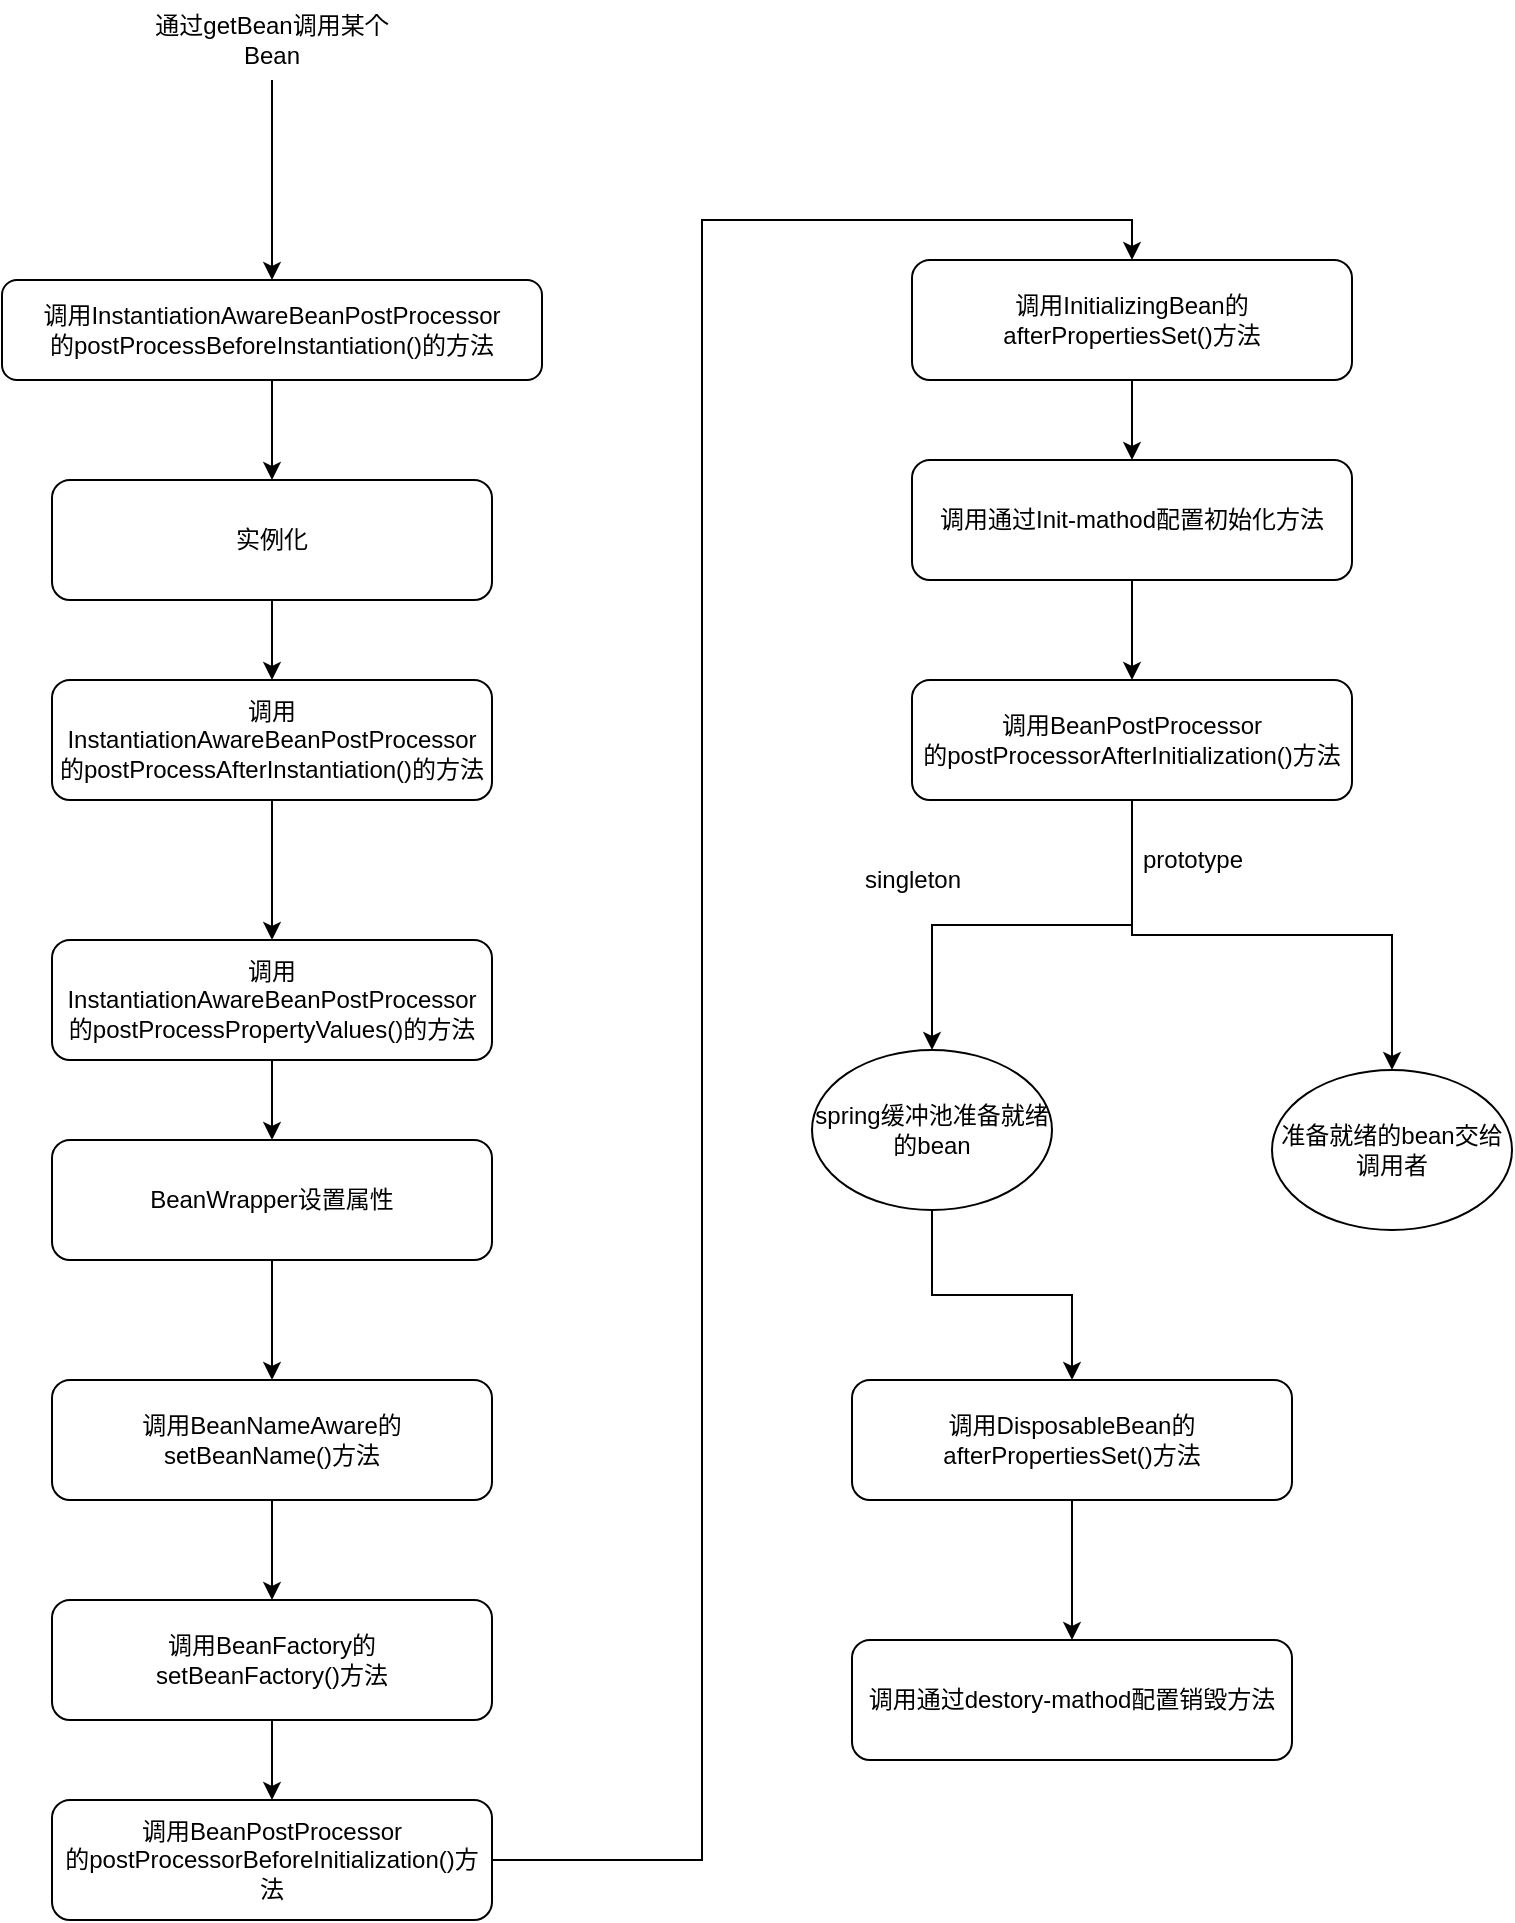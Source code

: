 <mxfile version="13.6.2" type="device" pages="3"><diagram id="kZpC5y63TjKtXVQzBvR8" name="spring bean生命周期"><mxGraphModel dx="782" dy="497" grid="1" gridSize="10" guides="1" tooltips="1" connect="1" arrows="1" fold="1" page="1" pageScale="1" pageWidth="827" pageHeight="1169" math="0" shadow="0"><root><mxCell id="0"/><mxCell id="1" parent="0"/><mxCell id="Af2xaBeMQAHqyRXLAo3M-9" style="edgeStyle=orthogonalEdgeStyle;rounded=0;orthogonalLoop=1;jettySize=auto;html=1;entryX=0.5;entryY=0;entryDx=0;entryDy=0;" parent="1" source="Af2xaBeMQAHqyRXLAo3M-1" target="Af2xaBeMQAHqyRXLAo3M-2" edge="1"><mxGeometry relative="1" as="geometry"/></mxCell><mxCell id="Af2xaBeMQAHqyRXLAo3M-1" value="调用InstantiationAwareBeanPostProcessor&lt;br&gt;的postProcessBeforeInstantiation()的方法" style="rounded=1;whiteSpace=wrap;html=1;" parent="1" vertex="1"><mxGeometry x="95" y="150" width="270" height="50" as="geometry"/></mxCell><mxCell id="Af2xaBeMQAHqyRXLAo3M-25" style="edgeStyle=orthogonalEdgeStyle;rounded=0;orthogonalLoop=1;jettySize=auto;html=1;entryX=0.5;entryY=0;entryDx=0;entryDy=0;" parent="1" source="Af2xaBeMQAHqyRXLAo3M-2" target="Af2xaBeMQAHqyRXLAo3M-11" edge="1"><mxGeometry relative="1" as="geometry"/></mxCell><mxCell id="Af2xaBeMQAHqyRXLAo3M-2" value="实例化" style="rounded=1;whiteSpace=wrap;html=1;" parent="1" vertex="1"><mxGeometry x="120" y="250" width="220" height="60" as="geometry"/></mxCell><mxCell id="Af2xaBeMQAHqyRXLAo3M-36" style="edgeStyle=orthogonalEdgeStyle;rounded=0;orthogonalLoop=1;jettySize=auto;html=1;" parent="1" source="Af2xaBeMQAHqyRXLAo3M-3" target="Af2xaBeMQAHqyRXLAo3M-16" edge="1"><mxGeometry relative="1" as="geometry"/></mxCell><mxCell id="Af2xaBeMQAHqyRXLAo3M-3" value="&lt;span&gt;调用DisposableBean的afterPropertiesSet()方法&lt;/span&gt;" style="rounded=1;whiteSpace=wrap;html=1;" parent="1" vertex="1"><mxGeometry x="520" y="700" width="220" height="60" as="geometry"/></mxCell><mxCell id="Af2xaBeMQAHqyRXLAo3M-8" style="edgeStyle=orthogonalEdgeStyle;rounded=0;orthogonalLoop=1;jettySize=auto;html=1;entryX=0.5;entryY=0;entryDx=0;entryDy=0;" parent="1" source="Af2xaBeMQAHqyRXLAo3M-6" target="Af2xaBeMQAHqyRXLAo3M-1" edge="1"><mxGeometry relative="1" as="geometry"/></mxCell><mxCell id="Af2xaBeMQAHqyRXLAo3M-6" value="通过getBean调用某个Bean" style="text;html=1;strokeColor=none;fillColor=none;align=center;verticalAlign=middle;whiteSpace=wrap;rounded=0;" parent="1" vertex="1"><mxGeometry x="160" y="10" width="140" height="40" as="geometry"/></mxCell><mxCell id="Af2xaBeMQAHqyRXLAo3M-31" style="edgeStyle=orthogonalEdgeStyle;rounded=0;orthogonalLoop=1;jettySize=auto;html=1;entryX=0.5;entryY=0;entryDx=0;entryDy=0;" parent="1" source="Af2xaBeMQAHqyRXLAo3M-10" target="Af2xaBeMQAHqyRXLAo3M-29" edge="1"><mxGeometry relative="1" as="geometry"/></mxCell><mxCell id="Af2xaBeMQAHqyRXLAo3M-32" style="edgeStyle=orthogonalEdgeStyle;rounded=0;orthogonalLoop=1;jettySize=auto;html=1;exitX=0.5;exitY=1;exitDx=0;exitDy=0;" parent="1" source="Af2xaBeMQAHqyRXLAo3M-10" target="Af2xaBeMQAHqyRXLAo3M-30" edge="1"><mxGeometry relative="1" as="geometry"/></mxCell><mxCell id="Af2xaBeMQAHqyRXLAo3M-10" value="&lt;span&gt;调用BeanPostProcessor&lt;/span&gt;&lt;br&gt;&lt;span&gt;的postProcessorAfterInitialization()方法&lt;/span&gt;" style="rounded=1;whiteSpace=wrap;html=1;" parent="1" vertex="1"><mxGeometry x="550" y="350" width="220" height="60" as="geometry"/></mxCell><mxCell id="Af2xaBeMQAHqyRXLAo3M-26" style="edgeStyle=orthogonalEdgeStyle;rounded=0;orthogonalLoop=1;jettySize=auto;html=1;entryX=0.5;entryY=0;entryDx=0;entryDy=0;" parent="1" source="Af2xaBeMQAHqyRXLAo3M-11" target="Af2xaBeMQAHqyRXLAo3M-20" edge="1"><mxGeometry relative="1" as="geometry"/></mxCell><mxCell id="Af2xaBeMQAHqyRXLAo3M-11" value="&lt;span&gt;调用InstantiationAwareBeanPostProcessor&lt;/span&gt;&lt;br&gt;&lt;span&gt;的postProcessAfterInstantiation()的方法&lt;/span&gt;" style="rounded=1;whiteSpace=wrap;html=1;" parent="1" vertex="1"><mxGeometry x="120" y="350" width="220" height="60" as="geometry"/></mxCell><mxCell id="Af2xaBeMQAHqyRXLAo3M-16" value="&lt;span&gt;调用通过destory-mathod配置销毁方法&lt;/span&gt;" style="rounded=1;whiteSpace=wrap;html=1;" parent="1" vertex="1"><mxGeometry x="520" y="830" width="220" height="60" as="geometry"/></mxCell><mxCell id="Af2xaBeMQAHqyRXLAo3M-43" style="edgeStyle=orthogonalEdgeStyle;rounded=0;orthogonalLoop=1;jettySize=auto;html=1;entryX=0.5;entryY=0;entryDx=0;entryDy=0;" parent="1" source="Af2xaBeMQAHqyRXLAo3M-17" target="Af2xaBeMQAHqyRXLAo3M-10" edge="1"><mxGeometry relative="1" as="geometry"/></mxCell><mxCell id="Af2xaBeMQAHqyRXLAo3M-17" value="调用通过Init-mathod配置初始化方法" style="rounded=1;whiteSpace=wrap;html=1;" parent="1" vertex="1"><mxGeometry x="550" y="240" width="220" height="60" as="geometry"/></mxCell><mxCell id="Af2xaBeMQAHqyRXLAo3M-42" style="edgeStyle=orthogonalEdgeStyle;rounded=0;orthogonalLoop=1;jettySize=auto;html=1;" parent="1" source="Af2xaBeMQAHqyRXLAo3M-18" target="Af2xaBeMQAHqyRXLAo3M-17" edge="1"><mxGeometry relative="1" as="geometry"/></mxCell><mxCell id="Af2xaBeMQAHqyRXLAo3M-18" value="调用InitializingBean的afterPropertiesSet()方法" style="rounded=1;whiteSpace=wrap;html=1;" parent="1" vertex="1"><mxGeometry x="550" y="140" width="220" height="60" as="geometry"/></mxCell><mxCell id="Af2xaBeMQAHqyRXLAo3M-41" style="edgeStyle=orthogonalEdgeStyle;rounded=0;orthogonalLoop=1;jettySize=auto;html=1;entryX=0.5;entryY=0;entryDx=0;entryDy=0;" parent="1" source="Af2xaBeMQAHqyRXLAo3M-19" target="Af2xaBeMQAHqyRXLAo3M-18" edge="1"><mxGeometry relative="1" as="geometry"/></mxCell><mxCell id="Af2xaBeMQAHqyRXLAo3M-19" value="调用BeanPostProcessor&lt;br&gt;的postProcessorBeforeInitialization()方法" style="rounded=1;whiteSpace=wrap;html=1;" parent="1" vertex="1"><mxGeometry x="120" y="910" width="220" height="60" as="geometry"/></mxCell><mxCell id="Af2xaBeMQAHqyRXLAo3M-37" style="edgeStyle=orthogonalEdgeStyle;rounded=0;orthogonalLoop=1;jettySize=auto;html=1;entryX=0.5;entryY=0;entryDx=0;entryDy=0;" parent="1" source="Af2xaBeMQAHqyRXLAo3M-20" target="Af2xaBeMQAHqyRXLAo3M-23" edge="1"><mxGeometry relative="1" as="geometry"/></mxCell><mxCell id="Af2xaBeMQAHqyRXLAo3M-20" value="&lt;span&gt;调用InstantiationAwareBeanPostProcessor&lt;/span&gt;&lt;br&gt;&lt;span&gt;的postProcessPropertyValues()的方法&lt;/span&gt;" style="rounded=1;whiteSpace=wrap;html=1;" parent="1" vertex="1"><mxGeometry x="120" y="480" width="220" height="60" as="geometry"/></mxCell><mxCell id="Af2xaBeMQAHqyRXLAo3M-40" style="edgeStyle=orthogonalEdgeStyle;rounded=0;orthogonalLoop=1;jettySize=auto;html=1;entryX=0.5;entryY=0;entryDx=0;entryDy=0;" parent="1" source="Af2xaBeMQAHqyRXLAo3M-21" target="Af2xaBeMQAHqyRXLAo3M-19" edge="1"><mxGeometry relative="1" as="geometry"/></mxCell><mxCell id="Af2xaBeMQAHqyRXLAo3M-21" value="调用BeanFactory的&lt;br&gt;setBeanFactory()方法" style="rounded=1;whiteSpace=wrap;html=1;" parent="1" vertex="1"><mxGeometry x="120" y="810" width="220" height="60" as="geometry"/></mxCell><mxCell id="Af2xaBeMQAHqyRXLAo3M-39" style="edgeStyle=orthogonalEdgeStyle;rounded=0;orthogonalLoop=1;jettySize=auto;html=1;" parent="1" source="Af2xaBeMQAHqyRXLAo3M-22" target="Af2xaBeMQAHqyRXLAo3M-21" edge="1"><mxGeometry relative="1" as="geometry"/></mxCell><mxCell id="Af2xaBeMQAHqyRXLAo3M-22" value="调用BeanNameAware的&lt;br&gt;setBeanName()方法" style="rounded=1;whiteSpace=wrap;html=1;" parent="1" vertex="1"><mxGeometry x="120" y="700" width="220" height="60" as="geometry"/></mxCell><mxCell id="Af2xaBeMQAHqyRXLAo3M-38" style="edgeStyle=orthogonalEdgeStyle;rounded=0;orthogonalLoop=1;jettySize=auto;html=1;entryX=0.5;entryY=0;entryDx=0;entryDy=0;" parent="1" source="Af2xaBeMQAHqyRXLAo3M-23" target="Af2xaBeMQAHqyRXLAo3M-22" edge="1"><mxGeometry relative="1" as="geometry"/></mxCell><mxCell id="Af2xaBeMQAHqyRXLAo3M-23" value="BeanWrapper设置属性" style="rounded=1;whiteSpace=wrap;html=1;" parent="1" vertex="1"><mxGeometry x="120" y="580" width="220" height="60" as="geometry"/></mxCell><mxCell id="Af2xaBeMQAHqyRXLAo3M-35" style="edgeStyle=orthogonalEdgeStyle;rounded=0;orthogonalLoop=1;jettySize=auto;html=1;" parent="1" source="Af2xaBeMQAHqyRXLAo3M-29" target="Af2xaBeMQAHqyRXLAo3M-3" edge="1"><mxGeometry relative="1" as="geometry"/></mxCell><mxCell id="Af2xaBeMQAHqyRXLAo3M-29" value="spring缓冲池准备就绪的bean" style="ellipse;whiteSpace=wrap;html=1;" parent="1" vertex="1"><mxGeometry x="500" y="535" width="120" height="80" as="geometry"/></mxCell><mxCell id="Af2xaBeMQAHqyRXLAo3M-30" value="准备就绪的bean交给调用者" style="ellipse;whiteSpace=wrap;html=1;" parent="1" vertex="1"><mxGeometry x="730" y="545" width="120" height="80" as="geometry"/></mxCell><mxCell id="Af2xaBeMQAHqyRXLAo3M-33" value="singleton" style="text;html=1;align=center;verticalAlign=middle;resizable=0;points=[];autosize=1;" parent="1" vertex="1"><mxGeometry x="520" y="440" width="60" height="20" as="geometry"/></mxCell><mxCell id="Af2xaBeMQAHqyRXLAo3M-34" value="prototype" style="text;html=1;align=center;verticalAlign=middle;resizable=0;points=[];autosize=1;" parent="1" vertex="1"><mxGeometry x="655" y="430" width="70" height="20" as="geometry"/></mxCell></root></mxGraphModel></diagram><diagram id="PQQ1Vdb4BQj-TrZtjDDJ" name="bean加载到创建过程"><mxGraphModel dx="782" dy="497" grid="1" gridSize="10" guides="1" tooltips="1" connect="1" arrows="1" fold="1" page="1" pageScale="1" pageWidth="827" pageHeight="1169" math="0" shadow="0"><root><mxCell id="p6UqID-AwJPWQBKvPT-m-0"/><mxCell id="p6UqID-AwJPWQBKvPT-m-1" parent="p6UqID-AwJPWQBKvPT-m-0"/><mxCell id="ugVJMF5vaJJtNRd6l9A--6" style="edgeStyle=orthogonalEdgeStyle;rounded=0;orthogonalLoop=1;jettySize=auto;html=1;" parent="p6UqID-AwJPWQBKvPT-m-1" source="ugVJMF5vaJJtNRd6l9A--0" edge="1"><mxGeometry relative="1" as="geometry"><mxPoint x="290" y="290" as="targetPoint"/></mxGeometry></mxCell><mxCell id="ugVJMF5vaJJtNRd6l9A--0" value="xml配置文件" style="rounded=1;whiteSpace=wrap;html=1;" parent="p6UqID-AwJPWQBKvPT-m-1" vertex="1"><mxGeometry x="60" y="260" width="120" height="60" as="geometry"/></mxCell><mxCell id="ugVJMF5vaJJtNRd6l9A--9" style="edgeStyle=orthogonalEdgeStyle;rounded=0;orthogonalLoop=1;jettySize=auto;html=1;entryX=0;entryY=0.5;entryDx=0;entryDy=0;" parent="p6UqID-AwJPWQBKvPT-m-1" source="ugVJMF5vaJJtNRd6l9A--1" target="ugVJMF5vaJJtNRd6l9A--3" edge="1"><mxGeometry relative="1" as="geometry"/></mxCell><mxCell id="ugVJMF5vaJJtNRd6l9A--1" value="Resource" style="rounded=1;whiteSpace=wrap;html=1;" parent="p6UqID-AwJPWQBKvPT-m-1" vertex="1"><mxGeometry x="294" y="260" width="120" height="60" as="geometry"/></mxCell><mxCell id="ugVJMF5vaJJtNRd6l9A--13" style="edgeStyle=orthogonalEdgeStyle;rounded=0;orthogonalLoop=1;jettySize=auto;html=1;" parent="p6UqID-AwJPWQBKvPT-m-1" source="ugVJMF5vaJJtNRd6l9A--3" target="ugVJMF5vaJJtNRd6l9A--5" edge="1"><mxGeometry relative="1" as="geometry"><Array as="points"><mxPoint x="595" y="490"/><mxPoint x="410" y="490"/></Array></mxGeometry></mxCell><mxCell id="ugVJMF5vaJJtNRd6l9A--14" style="edgeStyle=orthogonalEdgeStyle;rounded=0;orthogonalLoop=1;jettySize=auto;html=1;" parent="p6UqID-AwJPWQBKvPT-m-1" source="ugVJMF5vaJJtNRd6l9A--3" target="ugVJMF5vaJJtNRd6l9A--4" edge="1"><mxGeometry relative="1" as="geometry"/></mxCell><mxCell id="ugVJMF5vaJJtNRd6l9A--3" value="BeanDefinitionRegistry&lt;br&gt;加工前的BeanDefinition" style="rounded=1;whiteSpace=wrap;html=1;" parent="p6UqID-AwJPWQBKvPT-m-1" vertex="1"><mxGeometry x="520" y="260" width="150" height="70" as="geometry"/></mxCell><mxCell id="ugVJMF5vaJJtNRd6l9A--25" style="edgeStyle=orthogonalEdgeStyle;rounded=0;orthogonalLoop=1;jettySize=auto;html=1;entryX=0.5;entryY=0;entryDx=0;entryDy=0;" parent="p6UqID-AwJPWQBKvPT-m-1" source="ugVJMF5vaJJtNRd6l9A--4" target="ugVJMF5vaJJtNRd6l9A--22" edge="1"><mxGeometry relative="1" as="geometry"/></mxCell><mxCell id="ugVJMF5vaJJtNRd6l9A--4" value="PropertyEditorRegistry&lt;br&gt;存放自定义PropertyEditor" style="rounded=1;whiteSpace=wrap;html=1;" parent="p6UqID-AwJPWQBKvPT-m-1" vertex="1"><mxGeometry x="670" y="670" width="120" height="60" as="geometry"/></mxCell><mxCell id="ugVJMF5vaJJtNRd6l9A--24" style="edgeStyle=orthogonalEdgeStyle;rounded=0;orthogonalLoop=1;jettySize=auto;html=1;" parent="p6UqID-AwJPWQBKvPT-m-1" source="ugVJMF5vaJJtNRd6l9A--5" target="ugVJMF5vaJJtNRd6l9A--21" edge="1"><mxGeometry relative="1" as="geometry"/></mxCell><mxCell id="ugVJMF5vaJJtNRd6l9A--5" value="&lt;span&gt;BeanDefinitionRegistry&lt;/span&gt;&lt;br&gt;&lt;span&gt;加工后的BeanDefinition&lt;/span&gt;" style="rounded=1;whiteSpace=wrap;html=1;" parent="p6UqID-AwJPWQBKvPT-m-1" vertex="1"><mxGeometry x="354" y="680" width="120" height="60" as="geometry"/></mxCell><mxCell id="ugVJMF5vaJJtNRd6l9A--8" style="edgeStyle=orthogonalEdgeStyle;rounded=0;orthogonalLoop=1;jettySize=auto;html=1;" parent="p6UqID-AwJPWQBKvPT-m-1" source="ugVJMF5vaJJtNRd6l9A--7" edge="1"><mxGeometry relative="1" as="geometry"><mxPoint x="220" y="290" as="targetPoint"/></mxGeometry></mxCell><mxCell id="ugVJMF5vaJJtNRd6l9A--7" value="ResourceLoader&lt;br&gt;加载配置文件" style="text;html=1;strokeColor=none;fillColor=none;align=center;verticalAlign=middle;whiteSpace=wrap;rounded=0;" parent="p6UqID-AwJPWQBKvPT-m-1" vertex="1"><mxGeometry x="200" y="210" width="40" height="20" as="geometry"/></mxCell><mxCell id="ugVJMF5vaJJtNRd6l9A--12" style="edgeStyle=orthogonalEdgeStyle;rounded=0;orthogonalLoop=1;jettySize=auto;html=1;" parent="p6UqID-AwJPWQBKvPT-m-1" source="ugVJMF5vaJJtNRd6l9A--11" edge="1"><mxGeometry relative="1" as="geometry"><mxPoint x="460" y="290" as="targetPoint"/></mxGeometry></mxCell><mxCell id="ugVJMF5vaJJtNRd6l9A--11" value="BeanDefinitionReader&lt;br&gt;解析配置文件" style="text;html=1;strokeColor=none;fillColor=none;align=center;verticalAlign=middle;whiteSpace=wrap;rounded=0;" parent="p6UqID-AwJPWQBKvPT-m-1" vertex="1"><mxGeometry x="440" y="210" width="40" height="20" as="geometry"/></mxCell><mxCell id="ugVJMF5vaJJtNRd6l9A--19" style="edgeStyle=orthogonalEdgeStyle;rounded=0;orthogonalLoop=1;jettySize=auto;html=1;" parent="p6UqID-AwJPWQBKvPT-m-1" source="ugVJMF5vaJJtNRd6l9A--15" edge="1"><mxGeometry relative="1" as="geometry"><mxPoint x="410" y="540" as="targetPoint"/></mxGeometry></mxCell><mxCell id="ugVJMF5vaJJtNRd6l9A--20" style="edgeStyle=orthogonalEdgeStyle;rounded=0;orthogonalLoop=1;jettySize=auto;html=1;" parent="p6UqID-AwJPWQBKvPT-m-1" source="ugVJMF5vaJJtNRd6l9A--15" edge="1"><mxGeometry relative="1" as="geometry"><mxPoint x="730" y="557.5" as="targetPoint"/></mxGeometry></mxCell><mxCell id="ugVJMF5vaJJtNRd6l9A--15" value="BeanFactoryPostProcessor&lt;br&gt;对BeanDefinition进行加工" style="text;html=1;strokeColor=none;fillColor=none;align=center;verticalAlign=middle;whiteSpace=wrap;rounded=0;" parent="p6UqID-AwJPWQBKvPT-m-1" vertex="1"><mxGeometry x="480" y="530" width="140" height="55" as="geometry"/></mxCell><mxCell id="ugVJMF5vaJJtNRd6l9A--26" style="edgeStyle=orthogonalEdgeStyle;rounded=0;orthogonalLoop=1;jettySize=auto;html=1;entryX=0;entryY=0.5;entryDx=0;entryDy=0;" parent="p6UqID-AwJPWQBKvPT-m-1" source="ugVJMF5vaJJtNRd6l9A--21" target="ugVJMF5vaJJtNRd6l9A--22" edge="1"><mxGeometry relative="1" as="geometry"/></mxCell><mxCell id="ugVJMF5vaJJtNRd6l9A--21" value="Bean实例（未set属性）" style="rounded=1;whiteSpace=wrap;html=1;" parent="p6UqID-AwJPWQBKvPT-m-1" vertex="1"><mxGeometry x="354" y="940" width="120" height="60" as="geometry"/></mxCell><mxCell id="ugVJMF5vaJJtNRd6l9A--31" style="edgeStyle=orthogonalEdgeStyle;rounded=0;orthogonalLoop=1;jettySize=auto;html=1;entryX=0.5;entryY=0;entryDx=0;entryDy=0;" parent="p6UqID-AwJPWQBKvPT-m-1" source="ugVJMF5vaJJtNRd6l9A--22" target="ugVJMF5vaJJtNRd6l9A--23" edge="1"><mxGeometry relative="1" as="geometry"/></mxCell><mxCell id="ugVJMF5vaJJtNRd6l9A--22" value="Bean实例（已set属性）" style="rounded=1;whiteSpace=wrap;html=1;" parent="p6UqID-AwJPWQBKvPT-m-1" vertex="1"><mxGeometry x="670" y="940" width="120" height="60" as="geometry"/></mxCell><mxCell id="ugVJMF5vaJJtNRd6l9A--23" value="Bean实例" style="rounded=1;whiteSpace=wrap;html=1;" parent="p6UqID-AwJPWQBKvPT-m-1" vertex="1"><mxGeometry x="670" y="1090" width="120" height="60" as="geometry"/></mxCell><mxCell id="ugVJMF5vaJJtNRd6l9A--28" style="edgeStyle=orthogonalEdgeStyle;rounded=0;orthogonalLoop=1;jettySize=auto;html=1;entryX=0.75;entryY=1;entryDx=0;entryDy=0;" parent="p6UqID-AwJPWQBKvPT-m-1" source="ugVJMF5vaJJtNRd6l9A--27" target="ugVJMF5vaJJtNRd6l9A--5" edge="1"><mxGeometry relative="1" as="geometry"/></mxCell><mxCell id="ugVJMF5vaJJtNRd6l9A--29" style="edgeStyle=orthogonalEdgeStyle;rounded=0;orthogonalLoop=1;jettySize=auto;html=1;" parent="p6UqID-AwJPWQBKvPT-m-1" source="ugVJMF5vaJJtNRd6l9A--27" edge="1"><mxGeometry relative="1" as="geometry"><mxPoint x="585" y="970" as="targetPoint"/></mxGeometry></mxCell><mxCell id="ugVJMF5vaJJtNRd6l9A--30" style="edgeStyle=orthogonalEdgeStyle;rounded=0;orthogonalLoop=1;jettySize=auto;html=1;" parent="p6UqID-AwJPWQBKvPT-m-1" source="ugVJMF5vaJJtNRd6l9A--27" edge="1"><mxGeometry relative="1" as="geometry"><mxPoint x="730" y="845" as="targetPoint"/></mxGeometry></mxCell><mxCell id="ugVJMF5vaJJtNRd6l9A--27" value="BeanWrapper设置bean属性" style="text;html=1;strokeColor=none;fillColor=none;align=center;verticalAlign=middle;whiteSpace=wrap;rounded=0;" parent="p6UqID-AwJPWQBKvPT-m-1" vertex="1"><mxGeometry x="520" y="830" width="130" height="30" as="geometry"/></mxCell></root></mxGraphModel></diagram><diagram id="IL2UsLLdZoZmxMcZEpCC" name="Bean加载过程"><mxGraphModel dx="1366" dy="1512" grid="1" gridSize="10" guides="1" tooltips="1" connect="1" arrows="1" fold="1" page="1" pageScale="1" pageWidth="827" pageHeight="1169" math="0" shadow="0"><root><mxCell id="dn1I4YjM1jpEzL5yZKjn-0"/><mxCell id="dn1I4YjM1jpEzL5yZKjn-1" parent="dn1I4YjM1jpEzL5yZKjn-0"/><mxCell id="FIlhu5MbtbcfJYqiCvpN-20" style="edgeStyle=orthogonalEdgeStyle;rounded=0;orthogonalLoop=1;jettySize=auto;html=1;" edge="1" parent="dn1I4YjM1jpEzL5yZKjn-1" source="1rUV_TiWSSGTK2xwnfwn-0" target="1rUV_TiWSSGTK2xwnfwn-1"><mxGeometry relative="1" as="geometry"/></mxCell><mxCell id="1rUV_TiWSSGTK2xwnfwn-0" value="getBean()" style="rounded=1;whiteSpace=wrap;html=1;" vertex="1" parent="dn1I4YjM1jpEzL5yZKjn-1"><mxGeometry x="440" y="-70" width="120" height="60" as="geometry"/></mxCell><mxCell id="FIlhu5MbtbcfJYqiCvpN-21" style="edgeStyle=orthogonalEdgeStyle;rounded=0;orthogonalLoop=1;jettySize=auto;html=1;entryX=0.5;entryY=0;entryDx=0;entryDy=0;" edge="1" parent="dn1I4YjM1jpEzL5yZKjn-1" source="1rUV_TiWSSGTK2xwnfwn-1" target="1rUV_TiWSSGTK2xwnfwn-2"><mxGeometry relative="1" as="geometry"/></mxCell><mxCell id="1rUV_TiWSSGTK2xwnfwn-1" value="获取BeanName&lt;br&gt;bean name，可以直接获取到定义BeanDefinition。alias name，别名，需要转化。factorybean name, 带 &amp;amp; 前缀，通过它获取 BeanDefinition的时候需要去除 &amp;amp; 前缀。" style="rounded=1;whiteSpace=wrap;html=1;" vertex="1" parent="dn1I4YjM1jpEzL5yZKjn-1"><mxGeometry x="350" y="40" width="290" height="140" as="geometry"/></mxCell><mxCell id="FIlhu5MbtbcfJYqiCvpN-22" style="edgeStyle=orthogonalEdgeStyle;rounded=0;orthogonalLoop=1;jettySize=auto;html=1;entryX=0.5;entryY=0;entryDx=0;entryDy=0;" edge="1" parent="dn1I4YjM1jpEzL5yZKjn-1" source="1rUV_TiWSSGTK2xwnfwn-2" target="FIlhu5MbtbcfJYqiCvpN-10"><mxGeometry relative="1" as="geometry"/></mxCell><mxCell id="1rUV_TiWSSGTK2xwnfwn-2" value="尝试缓存加载单例&lt;br&gt;&lt;div&gt;singletonObjects，单例缓存，存储已经实例化完成的单例。&lt;/div&gt;&lt;div&gt;singletonFactories，生产单例的工厂的缓存，存储工厂。&lt;/div&gt;&lt;div&gt;earlySingletonObjects，提前暴露的单例缓存，这时候的单例刚刚创建完，但还会注入依赖。&lt;/div&gt;" style="rounded=1;whiteSpace=wrap;html=1;" vertex="1" parent="dn1I4YjM1jpEzL5yZKjn-1"><mxGeometry x="335" y="210" width="330" height="120" as="geometry"/></mxCell><mxCell id="FIlhu5MbtbcfJYqiCvpN-27" style="edgeStyle=orthogonalEdgeStyle;rounded=0;orthogonalLoop=1;jettySize=auto;html=1;entryX=0.426;entryY=-0.021;entryDx=0;entryDy=0;entryPerimeter=0;" edge="1" parent="dn1I4YjM1jpEzL5yZKjn-1" source="1rUV_TiWSSGTK2xwnfwn-3" target="1rUV_TiWSSGTK2xwnfwn-10"><mxGeometry relative="1" as="geometry"/></mxCell><mxCell id="1rUV_TiWSSGTK2xwnfwn-3" value="记录正在创建的BeanName" style="rounded=1;whiteSpace=wrap;html=1;" vertex="1" parent="dn1I4YjM1jpEzL5yZKjn-1"><mxGeometry x="440" y="555" width="120" height="45" as="geometry"/></mxCell><mxCell id="FIlhu5MbtbcfJYqiCvpN-26" style="edgeStyle=orthogonalEdgeStyle;rounded=0;orthogonalLoop=1;jettySize=auto;html=1;" edge="1" parent="dn1I4YjM1jpEzL5yZKjn-1" source="1rUV_TiWSSGTK2xwnfwn-4"><mxGeometry relative="1" as="geometry"><mxPoint x="500" y="550" as="targetPoint"/></mxGeometry></mxCell><mxCell id="1rUV_TiWSSGTK2xwnfwn-4" value="合并父类Bean定义，获取完整bean定义信息" style="rounded=1;whiteSpace=wrap;html=1;" vertex="1" parent="dn1I4YjM1jpEzL5yZKjn-1"><mxGeometry x="430" y="450" width="140" height="70" as="geometry"/></mxCell><mxCell id="FIlhu5MbtbcfJYqiCvpN-28" style="edgeStyle=orthogonalEdgeStyle;rounded=0;orthogonalLoop=1;jettySize=auto;html=1;" edge="1" parent="dn1I4YjM1jpEzL5yZKjn-1" source="1rUV_TiWSSGTK2xwnfwn-10" target="3aTM8LXUlKpgYUYGIroD-0"><mxGeometry relative="1" as="geometry"/></mxCell><mxCell id="1rUV_TiWSSGTK2xwnfwn-10" value="&lt;span&gt;使用InstantiationAwareBeanPostProcessor&lt;/span&gt;&lt;br&gt;&lt;span&gt;的postProcessBeforeInstantiation()的方法进行实例化前处理&lt;/span&gt;" style="rounded=1;whiteSpace=wrap;html=1;" vertex="1" parent="dn1I4YjM1jpEzL5yZKjn-1"><mxGeometry x="400" y="640" width="240" height="110" as="geometry"/></mxCell><mxCell id="3aTM8LXUlKpgYUYGIroD-6" style="edgeStyle=orthogonalEdgeStyle;rounded=0;orthogonalLoop=1;jettySize=auto;html=1;entryX=1;entryY=0.5;entryDx=0;entryDy=0;" edge="1" parent="dn1I4YjM1jpEzL5yZKjn-1" source="3aTM8LXUlKpgYUYGIroD-0" target="3aTM8LXUlKpgYUYGIroD-2"><mxGeometry relative="1" as="geometry"/></mxCell><mxCell id="3aTM8LXUlKpgYUYGIroD-7" style="edgeStyle=orthogonalEdgeStyle;rounded=0;orthogonalLoop=1;jettySize=auto;html=1;entryX=1;entryY=0.5;entryDx=0;entryDy=0;" edge="1" parent="dn1I4YjM1jpEzL5yZKjn-1" source="3aTM8LXUlKpgYUYGIroD-0" target="3aTM8LXUlKpgYUYGIroD-3"><mxGeometry relative="1" as="geometry"/></mxCell><mxCell id="3aTM8LXUlKpgYUYGIroD-8" style="edgeStyle=orthogonalEdgeStyle;rounded=0;orthogonalLoop=1;jettySize=auto;html=1;" edge="1" parent="dn1I4YjM1jpEzL5yZKjn-1" source="3aTM8LXUlKpgYUYGIroD-0" target="3aTM8LXUlKpgYUYGIroD-4"><mxGeometry relative="1" as="geometry"/></mxCell><mxCell id="3aTM8LXUlKpgYUYGIroD-0" value="实例化" style="rounded=1;whiteSpace=wrap;html=1;" vertex="1" parent="dn1I4YjM1jpEzL5yZKjn-1"><mxGeometry x="460" y="820" width="120" height="60" as="geometry"/></mxCell><mxCell id="FIlhu5MbtbcfJYqiCvpN-29" style="edgeStyle=orthogonalEdgeStyle;rounded=0;orthogonalLoop=1;jettySize=auto;html=1;" edge="1" parent="dn1I4YjM1jpEzL5yZKjn-1" source="3aTM8LXUlKpgYUYGIroD-1" target="3aTM8LXUlKpgYUYGIroD-9"><mxGeometry relative="1" as="geometry"/></mxCell><mxCell id="3aTM8LXUlKpgYUYGIroD-1" value="如果是单例，添加单例工厂，用于提前暴露，解决循环依赖问题" style="rounded=1;whiteSpace=wrap;html=1;" vertex="1" parent="dn1I4YjM1jpEzL5yZKjn-1"><mxGeometry x="430" y="940" width="180" height="60" as="geometry"/></mxCell><mxCell id="3aTM8LXUlKpgYUYGIroD-10" style="edgeStyle=orthogonalEdgeStyle;rounded=0;orthogonalLoop=1;jettySize=auto;html=1;entryX=0.392;entryY=0.033;entryDx=0;entryDy=0;entryPerimeter=0;" edge="1" parent="dn1I4YjM1jpEzL5yZKjn-1" source="3aTM8LXUlKpgYUYGIroD-2" target="3aTM8LXUlKpgYUYGIroD-5"><mxGeometry relative="1" as="geometry"/></mxCell><mxCell id="3aTM8LXUlKpgYUYGIroD-2" value="使用有参构造" style="rounded=1;whiteSpace=wrap;html=1;" vertex="1" parent="dn1I4YjM1jpEzL5yZKjn-1"><mxGeometry x="110" y="730" width="120" height="60" as="geometry"/></mxCell><mxCell id="3aTM8LXUlKpgYUYGIroD-11" style="edgeStyle=orthogonalEdgeStyle;rounded=0;orthogonalLoop=1;jettySize=auto;html=1;entryX=1;entryY=0.5;entryDx=0;entryDy=0;" edge="1" parent="dn1I4YjM1jpEzL5yZKjn-1" source="3aTM8LXUlKpgYUYGIroD-3" target="3aTM8LXUlKpgYUYGIroD-5"><mxGeometry relative="1" as="geometry"/></mxCell><mxCell id="3aTM8LXUlKpgYUYGIroD-3" value="使用无参构造" style="rounded=1;whiteSpace=wrap;html=1;" vertex="1" parent="dn1I4YjM1jpEzL5yZKjn-1"><mxGeometry x="100" y="810" width="120" height="60" as="geometry"/></mxCell><mxCell id="3aTM8LXUlKpgYUYGIroD-12" style="edgeStyle=orthogonalEdgeStyle;rounded=0;orthogonalLoop=1;jettySize=auto;html=1;entryX=0.5;entryY=1;entryDx=0;entryDy=0;" edge="1" parent="dn1I4YjM1jpEzL5yZKjn-1" source="3aTM8LXUlKpgYUYGIroD-4" target="3aTM8LXUlKpgYUYGIroD-5"><mxGeometry relative="1" as="geometry"/></mxCell><mxCell id="3aTM8LXUlKpgYUYGIroD-4" value="使用工厂方法" style="rounded=1;whiteSpace=wrap;html=1;" vertex="1" parent="dn1I4YjM1jpEzL5yZKjn-1"><mxGeometry x="100" y="880" width="120" height="60" as="geometry"/></mxCell><mxCell id="3aTM8LXUlKpgYUYGIroD-13" style="edgeStyle=orthogonalEdgeStyle;rounded=0;orthogonalLoop=1;jettySize=auto;html=1;entryX=0;entryY=0.5;entryDx=0;entryDy=0;" edge="1" parent="dn1I4YjM1jpEzL5yZKjn-1" source="3aTM8LXUlKpgYUYGIroD-5" target="3aTM8LXUlKpgYUYGIroD-1"><mxGeometry relative="1" as="geometry"><Array as="points"><mxPoint x="-90" y="840"/><mxPoint x="-90" y="970"/></Array></mxGeometry></mxCell><mxCell id="3aTM8LXUlKpgYUYGIroD-5" value="组装包装类BeanWrapper" style="rounded=1;whiteSpace=wrap;html=1;" vertex="1" parent="dn1I4YjM1jpEzL5yZKjn-1"><mxGeometry x="-60" y="810" width="120" height="60" as="geometry"/></mxCell><mxCell id="FIlhu5MbtbcfJYqiCvpN-0" style="edgeStyle=orthogonalEdgeStyle;rounded=0;orthogonalLoop=1;jettySize=auto;html=1;entryX=0;entryY=0.5;entryDx=0;entryDy=0;" edge="1" parent="dn1I4YjM1jpEzL5yZKjn-1" source="3aTM8LXUlKpgYUYGIroD-9" target="3aTM8LXUlKpgYUYGIroD-14"><mxGeometry relative="1" as="geometry"/></mxCell><mxCell id="FIlhu5MbtbcfJYqiCvpN-1" style="edgeStyle=orthogonalEdgeStyle;rounded=0;orthogonalLoop=1;jettySize=auto;html=1;entryX=0;entryY=0.5;entryDx=0;entryDy=0;" edge="1" parent="dn1I4YjM1jpEzL5yZKjn-1" source="3aTM8LXUlKpgYUYGIroD-9" target="3aTM8LXUlKpgYUYGIroD-15"><mxGeometry relative="1" as="geometry"/></mxCell><mxCell id="3aTM8LXUlKpgYUYGIroD-9" value="开始填充属性" style="rounded=1;whiteSpace=wrap;html=1;" vertex="1" parent="dn1I4YjM1jpEzL5yZKjn-1"><mxGeometry x="460" y="1050" width="120" height="60" as="geometry"/></mxCell><mxCell id="FIlhu5MbtbcfJYqiCvpN-3" style="edgeStyle=orthogonalEdgeStyle;rounded=0;orthogonalLoop=1;jettySize=auto;html=1;entryX=0.5;entryY=0;entryDx=0;entryDy=0;" edge="1" parent="dn1I4YjM1jpEzL5yZKjn-1" source="3aTM8LXUlKpgYUYGIroD-14" target="3aTM8LXUlKpgYUYGIroD-16"><mxGeometry relative="1" as="geometry"/></mxCell><mxCell id="3aTM8LXUlKpgYUYGIroD-14" value="根据名称查找依赖" style="rounded=1;whiteSpace=wrap;html=1;" vertex="1" parent="dn1I4YjM1jpEzL5yZKjn-1"><mxGeometry x="720" y="970" width="120" height="60" as="geometry"/></mxCell><mxCell id="FIlhu5MbtbcfJYqiCvpN-4" style="edgeStyle=orthogonalEdgeStyle;rounded=0;orthogonalLoop=1;jettySize=auto;html=1;entryX=0.007;entryY=0.6;entryDx=0;entryDy=0;entryPerimeter=0;" edge="1" parent="dn1I4YjM1jpEzL5yZKjn-1" source="3aTM8LXUlKpgYUYGIroD-15" target="3aTM8LXUlKpgYUYGIroD-16"><mxGeometry relative="1" as="geometry"/></mxCell><mxCell id="3aTM8LXUlKpgYUYGIroD-15" value="通过类型查找依赖" style="rounded=1;whiteSpace=wrap;html=1;" vertex="1" parent="dn1I4YjM1jpEzL5yZKjn-1"><mxGeometry x="720" y="1060" width="120" height="60" as="geometry"/></mxCell><mxCell id="FIlhu5MbtbcfJYqiCvpN-7" style="edgeStyle=orthogonalEdgeStyle;rounded=0;orthogonalLoop=1;jettySize=auto;html=1;entryX=1;entryY=0.75;entryDx=0;entryDy=0;" edge="1" parent="dn1I4YjM1jpEzL5yZKjn-1" source="3aTM8LXUlKpgYUYGIroD-16" target="FIlhu5MbtbcfJYqiCvpN-6"><mxGeometry relative="1" as="geometry"><Array as="points"><mxPoint x="1035" y="1245"/></Array></mxGeometry></mxCell><mxCell id="3aTM8LXUlKpgYUYGIroD-16" value="&lt;span&gt;调用InstantiationAwareBeanPostProcessor&lt;/span&gt;&lt;br&gt;&lt;span&gt;的postProcessAfterInstantiation()和&lt;/span&gt;postProcessPropertyValues()&lt;span&gt;&lt;br&gt;的方法&lt;/span&gt;" style="rounded=1;whiteSpace=wrap;html=1;" vertex="1" parent="dn1I4YjM1jpEzL5yZKjn-1"><mxGeometry x="920" y="1010" width="230" height="100" as="geometry"/></mxCell><mxCell id="FIlhu5MbtbcfJYqiCvpN-30" style="edgeStyle=orthogonalEdgeStyle;rounded=0;orthogonalLoop=1;jettySize=auto;html=1;" edge="1" parent="dn1I4YjM1jpEzL5yZKjn-1" source="FIlhu5MbtbcfJYqiCvpN-5" target="FIlhu5MbtbcfJYqiCvpN-11"><mxGeometry relative="1" as="geometry"/></mxCell><mxCell id="FIlhu5MbtbcfJYqiCvpN-5" value="开始初始化" style="rounded=1;whiteSpace=wrap;html=1;" vertex="1" parent="dn1I4YjM1jpEzL5yZKjn-1"><mxGeometry x="440" y="1200" width="120" height="60" as="geometry"/></mxCell><mxCell id="FIlhu5MbtbcfJYqiCvpN-8" style="edgeStyle=orthogonalEdgeStyle;rounded=0;orthogonalLoop=1;jettySize=auto;html=1;entryX=1;entryY=0.5;entryDx=0;entryDy=0;" edge="1" parent="dn1I4YjM1jpEzL5yZKjn-1" source="FIlhu5MbtbcfJYqiCvpN-6" target="FIlhu5MbtbcfJYqiCvpN-5"><mxGeometry relative="1" as="geometry"/></mxCell><mxCell id="FIlhu5MbtbcfJYqiCvpN-6" value="检测依赖会递归调用getBean()，注入依赖" style="rounded=1;whiteSpace=wrap;html=1;" vertex="1" parent="dn1I4YjM1jpEzL5yZKjn-1"><mxGeometry x="740" y="1200" width="120" height="60" as="geometry"/></mxCell><mxCell id="FIlhu5MbtbcfJYqiCvpN-25" style="edgeStyle=orthogonalEdgeStyle;rounded=0;orthogonalLoop=1;jettySize=auto;html=1;entryX=1;entryY=0.5;entryDx=0;entryDy=0;" edge="1" parent="dn1I4YjM1jpEzL5yZKjn-1" source="FIlhu5MbtbcfJYqiCvpN-9" target="FIlhu5MbtbcfJYqiCvpN-17"><mxGeometry relative="1" as="geometry"><Array as="points"><mxPoint x="1270" y="410"/><mxPoint x="1270" y="1720"/></Array></mxGeometry></mxCell><mxCell id="FIlhu5MbtbcfJYqiCvpN-9" value="获取提前暴露的Bean实例引用" style="rounded=1;whiteSpace=wrap;html=1;" vertex="1" parent="dn1I4YjM1jpEzL5yZKjn-1"><mxGeometry x="750" y="380" width="120" height="60" as="geometry"/></mxCell><mxCell id="FIlhu5MbtbcfJYqiCvpN-23" style="edgeStyle=orthogonalEdgeStyle;rounded=0;orthogonalLoop=1;jettySize=auto;html=1;entryX=0;entryY=0.5;entryDx=0;entryDy=0;" edge="1" parent="dn1I4YjM1jpEzL5yZKjn-1" source="FIlhu5MbtbcfJYqiCvpN-10" target="FIlhu5MbtbcfJYqiCvpN-9"><mxGeometry relative="1" as="geometry"/></mxCell><mxCell id="FIlhu5MbtbcfJYqiCvpN-24" style="edgeStyle=orthogonalEdgeStyle;rounded=0;orthogonalLoop=1;jettySize=auto;html=1;entryX=0.5;entryY=0;entryDx=0;entryDy=0;" edge="1" parent="dn1I4YjM1jpEzL5yZKjn-1" source="FIlhu5MbtbcfJYqiCvpN-10" target="1rUV_TiWSSGTK2xwnfwn-4"><mxGeometry relative="1" as="geometry"/></mxCell><mxCell id="FIlhu5MbtbcfJYqiCvpN-10" value="" style="rhombus;whiteSpace=wrap;html=1;" vertex="1" parent="dn1I4YjM1jpEzL5yZKjn-1"><mxGeometry x="455" y="390" width="80" height="40" as="geometry"/></mxCell><mxCell id="FIlhu5MbtbcfJYqiCvpN-31" style="edgeStyle=orthogonalEdgeStyle;rounded=0;orthogonalLoop=1;jettySize=auto;html=1;entryX=1;entryY=0.25;entryDx=0;entryDy=0;" edge="1" parent="dn1I4YjM1jpEzL5yZKjn-1" source="FIlhu5MbtbcfJYqiCvpN-11" target="FIlhu5MbtbcfJYqiCvpN-12"><mxGeometry relative="1" as="geometry"/></mxCell><mxCell id="FIlhu5MbtbcfJYqiCvpN-11" value="如果是Aware类型，进行填充资源" style="rounded=1;whiteSpace=wrap;html=1;" vertex="1" parent="dn1I4YjM1jpEzL5yZKjn-1"><mxGeometry x="180" y="1200" width="120" height="60" as="geometry"/></mxCell><mxCell id="FIlhu5MbtbcfJYqiCvpN-32" style="edgeStyle=orthogonalEdgeStyle;rounded=0;orthogonalLoop=1;jettySize=auto;html=1;entryX=0.5;entryY=0;entryDx=0;entryDy=0;" edge="1" parent="dn1I4YjM1jpEzL5yZKjn-1" source="FIlhu5MbtbcfJYqiCvpN-12" target="FIlhu5MbtbcfJYqiCvpN-14"><mxGeometry relative="1" as="geometry"/></mxCell><mxCell id="FIlhu5MbtbcfJYqiCvpN-12" value="使用BeanPostProcessor进行初始化前处理" style="rounded=1;whiteSpace=wrap;html=1;" vertex="1" parent="dn1I4YjM1jpEzL5yZKjn-1"><mxGeometry x="-90" y="1210" width="140" height="60" as="geometry"/></mxCell><mxCell id="FIlhu5MbtbcfJYqiCvpN-34" style="edgeStyle=orthogonalEdgeStyle;rounded=0;orthogonalLoop=1;jettySize=auto;html=1;entryX=0;entryY=0.5;entryDx=0;entryDy=0;" edge="1" parent="dn1I4YjM1jpEzL5yZKjn-1" source="FIlhu5MbtbcfJYqiCvpN-13" target="FIlhu5MbtbcfJYqiCvpN-15"><mxGeometry relative="1" as="geometry"/></mxCell><mxCell id="FIlhu5MbtbcfJYqiCvpN-13" value="&lt;span&gt;使用BeanPostProcessor进行初始化后处理&lt;/span&gt;" style="rounded=1;whiteSpace=wrap;html=1;" vertex="1" parent="dn1I4YjM1jpEzL5yZKjn-1"><mxGeometry x="-90" y="1440" width="140" height="60" as="geometry"/></mxCell><mxCell id="FIlhu5MbtbcfJYqiCvpN-33" style="edgeStyle=orthogonalEdgeStyle;rounded=0;orthogonalLoop=1;jettySize=auto;html=1;entryX=0.5;entryY=0;entryDx=0;entryDy=0;" edge="1" parent="dn1I4YjM1jpEzL5yZKjn-1" source="FIlhu5MbtbcfJYqiCvpN-14" target="FIlhu5MbtbcfJYqiCvpN-13"><mxGeometry relative="1" as="geometry"/></mxCell><mxCell id="FIlhu5MbtbcfJYqiCvpN-14" value="触发初始化方法" style="rounded=1;whiteSpace=wrap;html=1;" vertex="1" parent="dn1I4YjM1jpEzL5yZKjn-1"><mxGeometry x="-80" y="1340" width="120" height="60" as="geometry"/></mxCell><mxCell id="FIlhu5MbtbcfJYqiCvpN-35" style="edgeStyle=orthogonalEdgeStyle;rounded=0;orthogonalLoop=1;jettySize=auto;html=1;" edge="1" parent="dn1I4YjM1jpEzL5yZKjn-1" source="FIlhu5MbtbcfJYqiCvpN-15" target="FIlhu5MbtbcfJYqiCvpN-16"><mxGeometry relative="1" as="geometry"/></mxCell><mxCell id="FIlhu5MbtbcfJYqiCvpN-15" value="删除正在创建的BeanName" style="rounded=1;whiteSpace=wrap;html=1;" vertex="1" parent="dn1I4YjM1jpEzL5yZKjn-1"><mxGeometry x="440" y="1430" width="120" height="60" as="geometry"/></mxCell><mxCell id="FIlhu5MbtbcfJYqiCvpN-36" style="edgeStyle=orthogonalEdgeStyle;rounded=0;orthogonalLoop=1;jettySize=auto;html=1;" edge="1" parent="dn1I4YjM1jpEzL5yZKjn-1" source="FIlhu5MbtbcfJYqiCvpN-16" target="FIlhu5MbtbcfJYqiCvpN-17"><mxGeometry relative="1" as="geometry"/></mxCell><mxCell id="FIlhu5MbtbcfJYqiCvpN-16" value="如果是单例，缓存生成的单例" style="rounded=1;whiteSpace=wrap;html=1;" vertex="1" parent="dn1I4YjM1jpEzL5yZKjn-1"><mxGeometry x="435" y="1550" width="120" height="60" as="geometry"/></mxCell><mxCell id="FIlhu5MbtbcfJYqiCvpN-37" style="edgeStyle=orthogonalEdgeStyle;rounded=0;orthogonalLoop=1;jettySize=auto;html=1;" edge="1" parent="dn1I4YjM1jpEzL5yZKjn-1" source="FIlhu5MbtbcfJYqiCvpN-17" target="FIlhu5MbtbcfJYqiCvpN-18"><mxGeometry relative="1" as="geometry"/></mxCell><mxCell id="FIlhu5MbtbcfJYqiCvpN-17" value="如果是FactoryBean，需要获取它的产品，调用它的getObject()方法&lt;br&gt;&lt;span style=&quot;font-size: 10.5pt&quot;&gt;通过&lt;/span&gt;&lt;span lang=&quot;EN-US&quot; style=&quot;font-size: 10.5pt ; font-family: &amp;#34;calibri&amp;#34; , &amp;#34;sans-serif&amp;#34;&quot;&gt;getBean()&lt;/span&gt;&lt;span style=&quot;font-size: 10.5pt&quot;&gt;方法返回的不是&lt;/span&gt;&lt;span lang=&quot;EN-US&quot; style=&quot;font-size: 10.5pt ; font-family: &amp;#34;calibri&amp;#34; , &amp;#34;sans-serif&amp;#34;&quot;&gt;FactoryBean&lt;/span&gt;&lt;span style=&quot;font-size: 10.5pt&quot;&gt;本身，而是&lt;/span&gt;&lt;span lang=&quot;EN-US&quot; style=&quot;font-size: 10.5pt ; font-family: &amp;#34;calibri&amp;#34; , &amp;#34;sans-serif&amp;#34;&quot;&gt;FactoryBean#getObject()&lt;/span&gt;&lt;span style=&quot;font-size: 10.5pt&quot;&gt;方法所返回的对象，相当于&lt;/span&gt;&lt;span lang=&quot;EN-US&quot; style=&quot;font-size: 10.5pt ; font-family: &amp;#34;calibri&amp;#34; , &amp;#34;sans-serif&amp;#34;&quot;&gt;FactoryBean#getObject()&lt;/span&gt;&lt;span style=&quot;font-size: 10.5pt&quot;&gt;代理了&lt;/span&gt;&lt;span lang=&quot;EN-US&quot; style=&quot;font-size: 10.5pt ; font-family: &amp;#34;calibri&amp;#34; , &amp;#34;sans-serif&amp;#34;&quot;&gt;getBean()&lt;/span&gt;&lt;span style=&quot;font-size: 10.5pt&quot;&gt;方法&lt;/span&gt;" style="rounded=1;whiteSpace=wrap;html=1;" vertex="1" parent="dn1I4YjM1jpEzL5yZKjn-1"><mxGeometry x="300" y="1660" width="365" height="120" as="geometry"/></mxCell><mxCell id="FIlhu5MbtbcfJYqiCvpN-38" style="edgeStyle=orthogonalEdgeStyle;rounded=0;orthogonalLoop=1;jettySize=auto;html=1;entryX=0.5;entryY=0;entryDx=0;entryDy=0;" edge="1" parent="dn1I4YjM1jpEzL5yZKjn-1" source="FIlhu5MbtbcfJYqiCvpN-18" target="FIlhu5MbtbcfJYqiCvpN-19"><mxGeometry relative="1" as="geometry"/></mxCell><mxCell id="FIlhu5MbtbcfJYqiCvpN-18" value="需要类型转换的，使用TypeConverter进行转换" style="rounded=1;whiteSpace=wrap;html=1;" vertex="1" parent="dn1I4YjM1jpEzL5yZKjn-1"><mxGeometry x="402.5" y="1850" width="185" height="60" as="geometry"/></mxCell><mxCell id="FIlhu5MbtbcfJYqiCvpN-19" value="返回Bean" style="rounded=1;whiteSpace=wrap;html=1;" vertex="1" parent="dn1I4YjM1jpEzL5yZKjn-1"><mxGeometry x="440" y="1960" width="120" height="60" as="geometry"/></mxCell></root></mxGraphModel></diagram></mxfile>